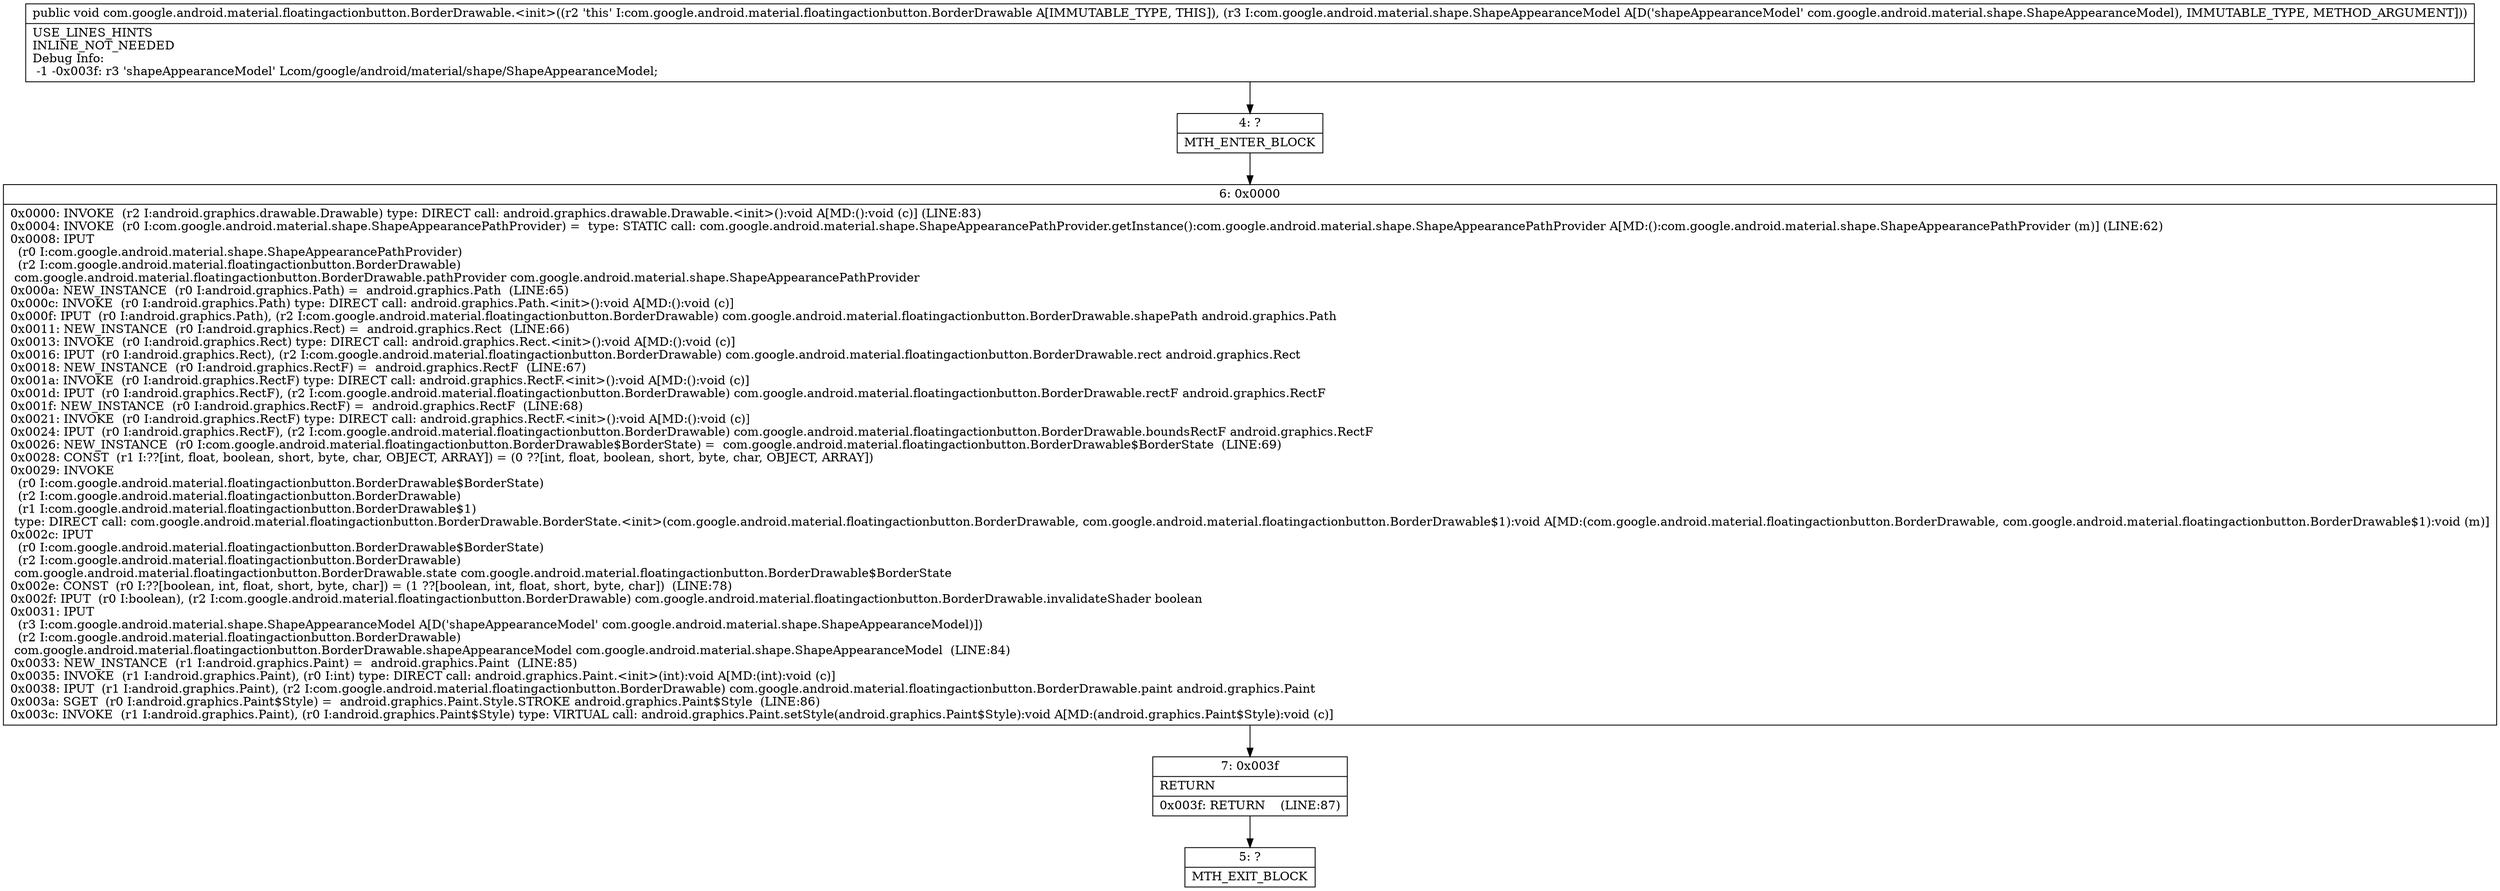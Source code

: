 digraph "CFG forcom.google.android.material.floatingactionbutton.BorderDrawable.\<init\>(Lcom\/google\/android\/material\/shape\/ShapeAppearanceModel;)V" {
Node_4 [shape=record,label="{4\:\ ?|MTH_ENTER_BLOCK\l}"];
Node_6 [shape=record,label="{6\:\ 0x0000|0x0000: INVOKE  (r2 I:android.graphics.drawable.Drawable) type: DIRECT call: android.graphics.drawable.Drawable.\<init\>():void A[MD:():void (c)] (LINE:83)\l0x0004: INVOKE  (r0 I:com.google.android.material.shape.ShapeAppearancePathProvider) =  type: STATIC call: com.google.android.material.shape.ShapeAppearancePathProvider.getInstance():com.google.android.material.shape.ShapeAppearancePathProvider A[MD:():com.google.android.material.shape.ShapeAppearancePathProvider (m)] (LINE:62)\l0x0008: IPUT  \l  (r0 I:com.google.android.material.shape.ShapeAppearancePathProvider)\l  (r2 I:com.google.android.material.floatingactionbutton.BorderDrawable)\l com.google.android.material.floatingactionbutton.BorderDrawable.pathProvider com.google.android.material.shape.ShapeAppearancePathProvider \l0x000a: NEW_INSTANCE  (r0 I:android.graphics.Path) =  android.graphics.Path  (LINE:65)\l0x000c: INVOKE  (r0 I:android.graphics.Path) type: DIRECT call: android.graphics.Path.\<init\>():void A[MD:():void (c)]\l0x000f: IPUT  (r0 I:android.graphics.Path), (r2 I:com.google.android.material.floatingactionbutton.BorderDrawable) com.google.android.material.floatingactionbutton.BorderDrawable.shapePath android.graphics.Path \l0x0011: NEW_INSTANCE  (r0 I:android.graphics.Rect) =  android.graphics.Rect  (LINE:66)\l0x0013: INVOKE  (r0 I:android.graphics.Rect) type: DIRECT call: android.graphics.Rect.\<init\>():void A[MD:():void (c)]\l0x0016: IPUT  (r0 I:android.graphics.Rect), (r2 I:com.google.android.material.floatingactionbutton.BorderDrawable) com.google.android.material.floatingactionbutton.BorderDrawable.rect android.graphics.Rect \l0x0018: NEW_INSTANCE  (r0 I:android.graphics.RectF) =  android.graphics.RectF  (LINE:67)\l0x001a: INVOKE  (r0 I:android.graphics.RectF) type: DIRECT call: android.graphics.RectF.\<init\>():void A[MD:():void (c)]\l0x001d: IPUT  (r0 I:android.graphics.RectF), (r2 I:com.google.android.material.floatingactionbutton.BorderDrawable) com.google.android.material.floatingactionbutton.BorderDrawable.rectF android.graphics.RectF \l0x001f: NEW_INSTANCE  (r0 I:android.graphics.RectF) =  android.graphics.RectF  (LINE:68)\l0x0021: INVOKE  (r0 I:android.graphics.RectF) type: DIRECT call: android.graphics.RectF.\<init\>():void A[MD:():void (c)]\l0x0024: IPUT  (r0 I:android.graphics.RectF), (r2 I:com.google.android.material.floatingactionbutton.BorderDrawable) com.google.android.material.floatingactionbutton.BorderDrawable.boundsRectF android.graphics.RectF \l0x0026: NEW_INSTANCE  (r0 I:com.google.android.material.floatingactionbutton.BorderDrawable$BorderState) =  com.google.android.material.floatingactionbutton.BorderDrawable$BorderState  (LINE:69)\l0x0028: CONST  (r1 I:??[int, float, boolean, short, byte, char, OBJECT, ARRAY]) = (0 ??[int, float, boolean, short, byte, char, OBJECT, ARRAY]) \l0x0029: INVOKE  \l  (r0 I:com.google.android.material.floatingactionbutton.BorderDrawable$BorderState)\l  (r2 I:com.google.android.material.floatingactionbutton.BorderDrawable)\l  (r1 I:com.google.android.material.floatingactionbutton.BorderDrawable$1)\l type: DIRECT call: com.google.android.material.floatingactionbutton.BorderDrawable.BorderState.\<init\>(com.google.android.material.floatingactionbutton.BorderDrawable, com.google.android.material.floatingactionbutton.BorderDrawable$1):void A[MD:(com.google.android.material.floatingactionbutton.BorderDrawable, com.google.android.material.floatingactionbutton.BorderDrawable$1):void (m)]\l0x002c: IPUT  \l  (r0 I:com.google.android.material.floatingactionbutton.BorderDrawable$BorderState)\l  (r2 I:com.google.android.material.floatingactionbutton.BorderDrawable)\l com.google.android.material.floatingactionbutton.BorderDrawable.state com.google.android.material.floatingactionbutton.BorderDrawable$BorderState \l0x002e: CONST  (r0 I:??[boolean, int, float, short, byte, char]) = (1 ??[boolean, int, float, short, byte, char])  (LINE:78)\l0x002f: IPUT  (r0 I:boolean), (r2 I:com.google.android.material.floatingactionbutton.BorderDrawable) com.google.android.material.floatingactionbutton.BorderDrawable.invalidateShader boolean \l0x0031: IPUT  \l  (r3 I:com.google.android.material.shape.ShapeAppearanceModel A[D('shapeAppearanceModel' com.google.android.material.shape.ShapeAppearanceModel)])\l  (r2 I:com.google.android.material.floatingactionbutton.BorderDrawable)\l com.google.android.material.floatingactionbutton.BorderDrawable.shapeAppearanceModel com.google.android.material.shape.ShapeAppearanceModel  (LINE:84)\l0x0033: NEW_INSTANCE  (r1 I:android.graphics.Paint) =  android.graphics.Paint  (LINE:85)\l0x0035: INVOKE  (r1 I:android.graphics.Paint), (r0 I:int) type: DIRECT call: android.graphics.Paint.\<init\>(int):void A[MD:(int):void (c)]\l0x0038: IPUT  (r1 I:android.graphics.Paint), (r2 I:com.google.android.material.floatingactionbutton.BorderDrawable) com.google.android.material.floatingactionbutton.BorderDrawable.paint android.graphics.Paint \l0x003a: SGET  (r0 I:android.graphics.Paint$Style) =  android.graphics.Paint.Style.STROKE android.graphics.Paint$Style  (LINE:86)\l0x003c: INVOKE  (r1 I:android.graphics.Paint), (r0 I:android.graphics.Paint$Style) type: VIRTUAL call: android.graphics.Paint.setStyle(android.graphics.Paint$Style):void A[MD:(android.graphics.Paint$Style):void (c)]\l}"];
Node_7 [shape=record,label="{7\:\ 0x003f|RETURN\l|0x003f: RETURN    (LINE:87)\l}"];
Node_5 [shape=record,label="{5\:\ ?|MTH_EXIT_BLOCK\l}"];
MethodNode[shape=record,label="{public void com.google.android.material.floatingactionbutton.BorderDrawable.\<init\>((r2 'this' I:com.google.android.material.floatingactionbutton.BorderDrawable A[IMMUTABLE_TYPE, THIS]), (r3 I:com.google.android.material.shape.ShapeAppearanceModel A[D('shapeAppearanceModel' com.google.android.material.shape.ShapeAppearanceModel), IMMUTABLE_TYPE, METHOD_ARGUMENT]))  | USE_LINES_HINTS\lINLINE_NOT_NEEDED\lDebug Info:\l  \-1 \-0x003f: r3 'shapeAppearanceModel' Lcom\/google\/android\/material\/shape\/ShapeAppearanceModel;\l}"];
MethodNode -> Node_4;Node_4 -> Node_6;
Node_6 -> Node_7;
Node_7 -> Node_5;
}

